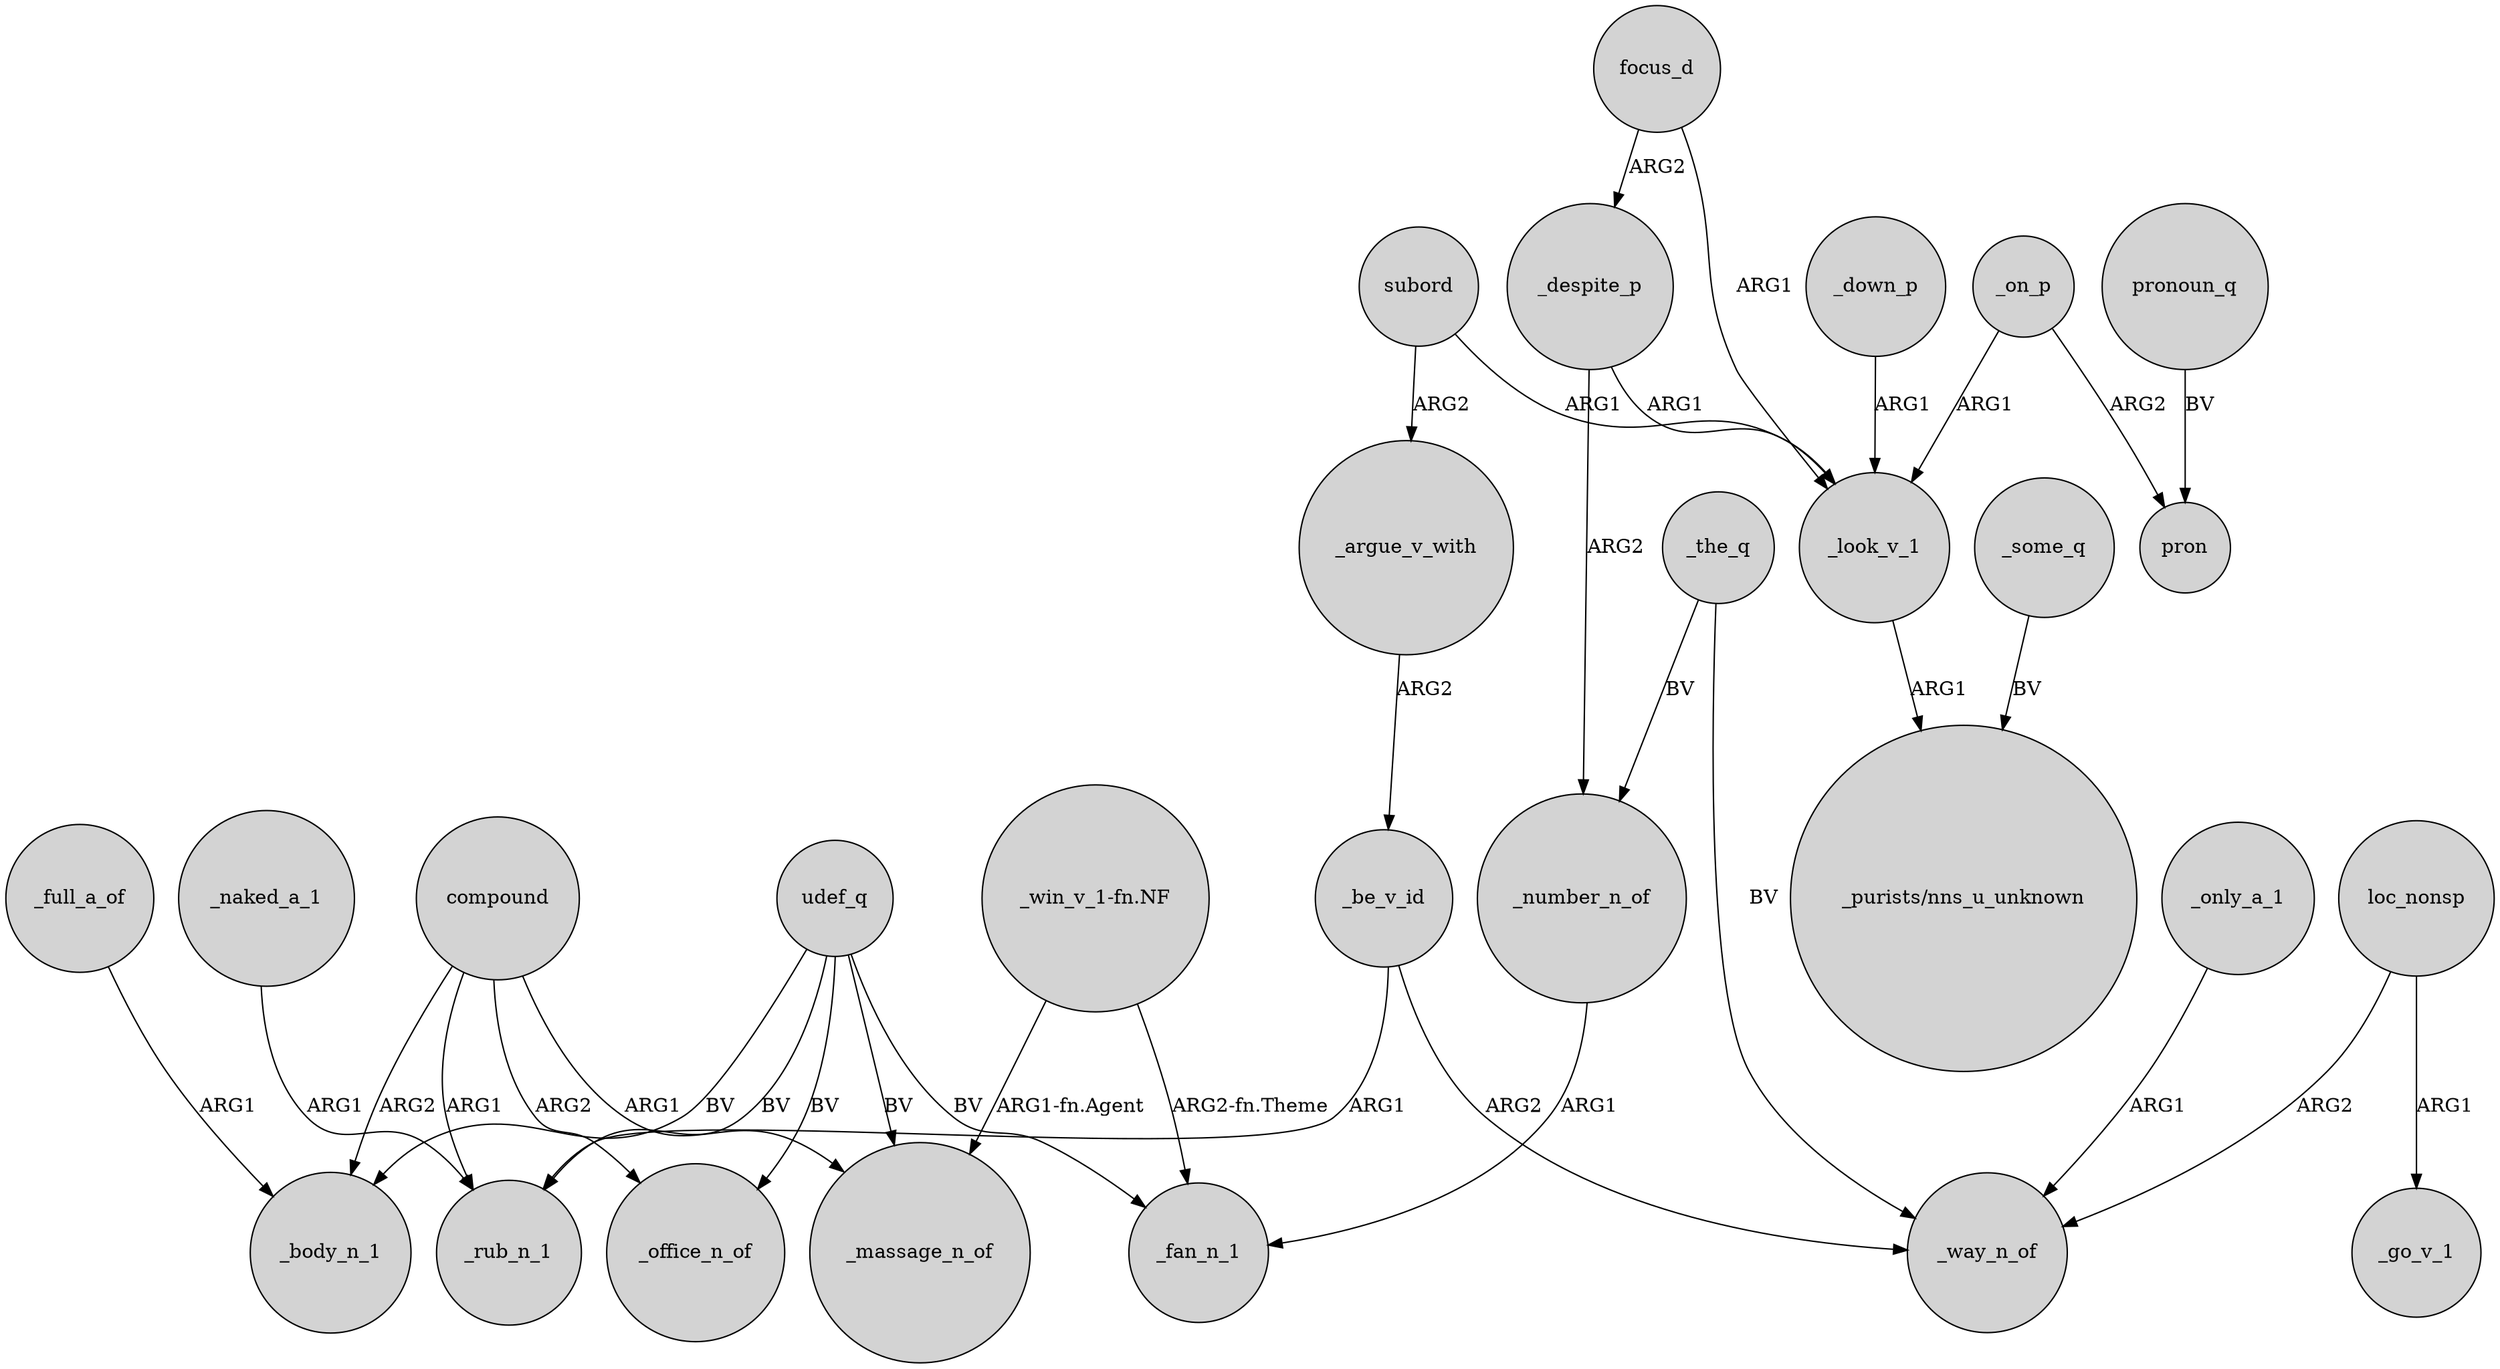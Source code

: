 digraph {
	node [shape=circle style=filled]
	subord -> _argue_v_with [label=ARG2]
	udef_q -> _office_n_of [label=BV]
	_number_n_of -> _fan_n_1 [label=ARG1]
	_full_a_of -> _body_n_1 [label=ARG1]
	subord -> _look_v_1 [label=ARG1]
	"_win_v_1-fn.NF" -> _fan_n_1 [label="ARG2-fn.Theme"]
	_be_v_id -> _rub_n_1 [label=ARG1]
	focus_d -> _look_v_1 [label=ARG1]
	_argue_v_with -> _be_v_id [label=ARG2]
	udef_q -> _fan_n_1 [label=BV]
	_the_q -> _way_n_of [label=BV]
	compound -> _body_n_1 [label=ARG2]
	_the_q -> _number_n_of [label=BV]
	_despite_p -> _number_n_of [label=ARG2]
	focus_d -> _despite_p [label=ARG2]
	_naked_a_1 -> _rub_n_1 [label=ARG1]
	"_win_v_1-fn.NF" -> _massage_n_of [label="ARG1-fn.Agent"]
	_on_p -> pron [label=ARG2]
	_be_v_id -> _way_n_of [label=ARG2]
	udef_q -> _massage_n_of [label=BV]
	pronoun_q -> pron [label=BV]
	loc_nonsp -> _way_n_of [label=ARG2]
	_some_q -> "_purists/nns_u_unknown" [label=BV]
	_on_p -> _look_v_1 [label=ARG1]
	_despite_p -> _look_v_1 [label=ARG1]
	udef_q -> _body_n_1 [label=BV]
	compound -> _massage_n_of [label=ARG1]
	_down_p -> _look_v_1 [label=ARG1]
	loc_nonsp -> _go_v_1 [label=ARG1]
	_look_v_1 -> "_purists/nns_u_unknown" [label=ARG1]
	compound -> _office_n_of [label=ARG2]
	compound -> _rub_n_1 [label=ARG1]
	_only_a_1 -> _way_n_of [label=ARG1]
	udef_q -> _rub_n_1 [label=BV]
}
